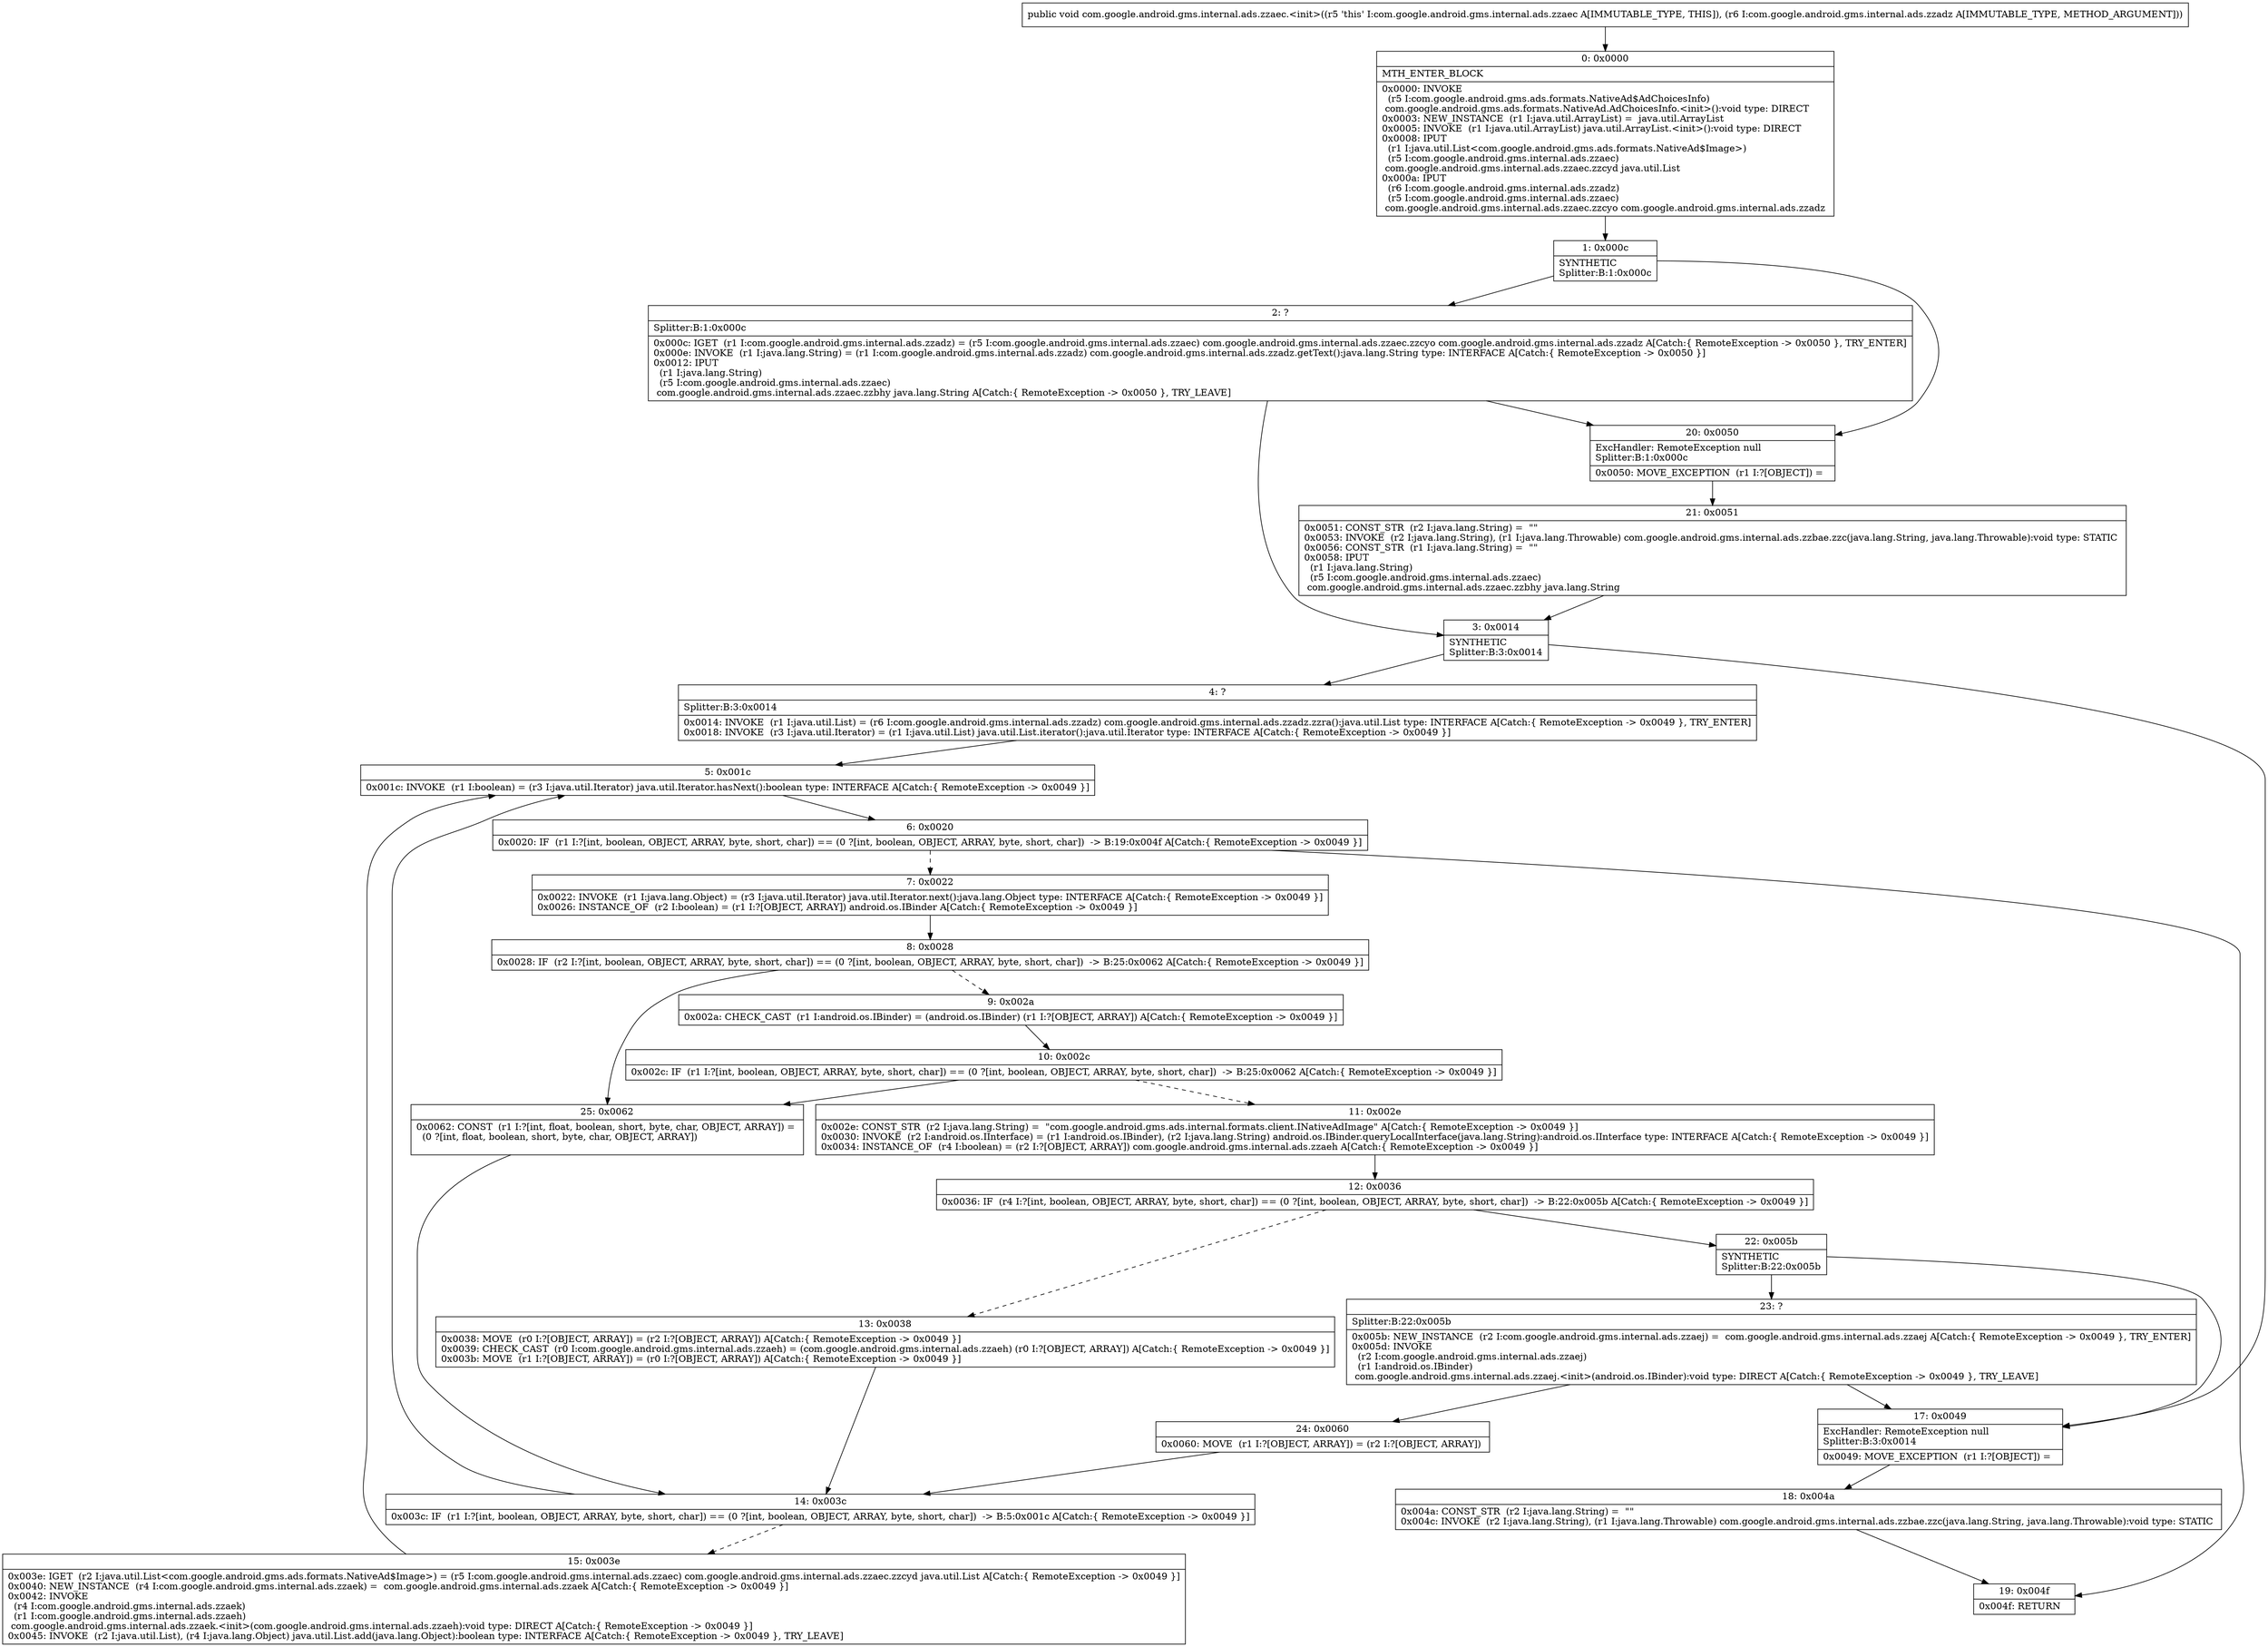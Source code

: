 digraph "CFG forcom.google.android.gms.internal.ads.zzaec.\<init\>(Lcom\/google\/android\/gms\/internal\/ads\/zzadz;)V" {
Node_0 [shape=record,label="{0\:\ 0x0000|MTH_ENTER_BLOCK\l|0x0000: INVOKE  \l  (r5 I:com.google.android.gms.ads.formats.NativeAd$AdChoicesInfo)\l com.google.android.gms.ads.formats.NativeAd.AdChoicesInfo.\<init\>():void type: DIRECT \l0x0003: NEW_INSTANCE  (r1 I:java.util.ArrayList) =  java.util.ArrayList \l0x0005: INVOKE  (r1 I:java.util.ArrayList) java.util.ArrayList.\<init\>():void type: DIRECT \l0x0008: IPUT  \l  (r1 I:java.util.List\<com.google.android.gms.ads.formats.NativeAd$Image\>)\l  (r5 I:com.google.android.gms.internal.ads.zzaec)\l com.google.android.gms.internal.ads.zzaec.zzcyd java.util.List \l0x000a: IPUT  \l  (r6 I:com.google.android.gms.internal.ads.zzadz)\l  (r5 I:com.google.android.gms.internal.ads.zzaec)\l com.google.android.gms.internal.ads.zzaec.zzcyo com.google.android.gms.internal.ads.zzadz \l}"];
Node_1 [shape=record,label="{1\:\ 0x000c|SYNTHETIC\lSplitter:B:1:0x000c\l}"];
Node_2 [shape=record,label="{2\:\ ?|Splitter:B:1:0x000c\l|0x000c: IGET  (r1 I:com.google.android.gms.internal.ads.zzadz) = (r5 I:com.google.android.gms.internal.ads.zzaec) com.google.android.gms.internal.ads.zzaec.zzcyo com.google.android.gms.internal.ads.zzadz A[Catch:\{ RemoteException \-\> 0x0050 \}, TRY_ENTER]\l0x000e: INVOKE  (r1 I:java.lang.String) = (r1 I:com.google.android.gms.internal.ads.zzadz) com.google.android.gms.internal.ads.zzadz.getText():java.lang.String type: INTERFACE A[Catch:\{ RemoteException \-\> 0x0050 \}]\l0x0012: IPUT  \l  (r1 I:java.lang.String)\l  (r5 I:com.google.android.gms.internal.ads.zzaec)\l com.google.android.gms.internal.ads.zzaec.zzbhy java.lang.String A[Catch:\{ RemoteException \-\> 0x0050 \}, TRY_LEAVE]\l}"];
Node_3 [shape=record,label="{3\:\ 0x0014|SYNTHETIC\lSplitter:B:3:0x0014\l}"];
Node_4 [shape=record,label="{4\:\ ?|Splitter:B:3:0x0014\l|0x0014: INVOKE  (r1 I:java.util.List) = (r6 I:com.google.android.gms.internal.ads.zzadz) com.google.android.gms.internal.ads.zzadz.zzra():java.util.List type: INTERFACE A[Catch:\{ RemoteException \-\> 0x0049 \}, TRY_ENTER]\l0x0018: INVOKE  (r3 I:java.util.Iterator) = (r1 I:java.util.List) java.util.List.iterator():java.util.Iterator type: INTERFACE A[Catch:\{ RemoteException \-\> 0x0049 \}]\l}"];
Node_5 [shape=record,label="{5\:\ 0x001c|0x001c: INVOKE  (r1 I:boolean) = (r3 I:java.util.Iterator) java.util.Iterator.hasNext():boolean type: INTERFACE A[Catch:\{ RemoteException \-\> 0x0049 \}]\l}"];
Node_6 [shape=record,label="{6\:\ 0x0020|0x0020: IF  (r1 I:?[int, boolean, OBJECT, ARRAY, byte, short, char]) == (0 ?[int, boolean, OBJECT, ARRAY, byte, short, char])  \-\> B:19:0x004f A[Catch:\{ RemoteException \-\> 0x0049 \}]\l}"];
Node_7 [shape=record,label="{7\:\ 0x0022|0x0022: INVOKE  (r1 I:java.lang.Object) = (r3 I:java.util.Iterator) java.util.Iterator.next():java.lang.Object type: INTERFACE A[Catch:\{ RemoteException \-\> 0x0049 \}]\l0x0026: INSTANCE_OF  (r2 I:boolean) = (r1 I:?[OBJECT, ARRAY]) android.os.IBinder A[Catch:\{ RemoteException \-\> 0x0049 \}]\l}"];
Node_8 [shape=record,label="{8\:\ 0x0028|0x0028: IF  (r2 I:?[int, boolean, OBJECT, ARRAY, byte, short, char]) == (0 ?[int, boolean, OBJECT, ARRAY, byte, short, char])  \-\> B:25:0x0062 A[Catch:\{ RemoteException \-\> 0x0049 \}]\l}"];
Node_9 [shape=record,label="{9\:\ 0x002a|0x002a: CHECK_CAST  (r1 I:android.os.IBinder) = (android.os.IBinder) (r1 I:?[OBJECT, ARRAY]) A[Catch:\{ RemoteException \-\> 0x0049 \}]\l}"];
Node_10 [shape=record,label="{10\:\ 0x002c|0x002c: IF  (r1 I:?[int, boolean, OBJECT, ARRAY, byte, short, char]) == (0 ?[int, boolean, OBJECT, ARRAY, byte, short, char])  \-\> B:25:0x0062 A[Catch:\{ RemoteException \-\> 0x0049 \}]\l}"];
Node_11 [shape=record,label="{11\:\ 0x002e|0x002e: CONST_STR  (r2 I:java.lang.String) =  \"com.google.android.gms.ads.internal.formats.client.INativeAdImage\" A[Catch:\{ RemoteException \-\> 0x0049 \}]\l0x0030: INVOKE  (r2 I:android.os.IInterface) = (r1 I:android.os.IBinder), (r2 I:java.lang.String) android.os.IBinder.queryLocalInterface(java.lang.String):android.os.IInterface type: INTERFACE A[Catch:\{ RemoteException \-\> 0x0049 \}]\l0x0034: INSTANCE_OF  (r4 I:boolean) = (r2 I:?[OBJECT, ARRAY]) com.google.android.gms.internal.ads.zzaeh A[Catch:\{ RemoteException \-\> 0x0049 \}]\l}"];
Node_12 [shape=record,label="{12\:\ 0x0036|0x0036: IF  (r4 I:?[int, boolean, OBJECT, ARRAY, byte, short, char]) == (0 ?[int, boolean, OBJECT, ARRAY, byte, short, char])  \-\> B:22:0x005b A[Catch:\{ RemoteException \-\> 0x0049 \}]\l}"];
Node_13 [shape=record,label="{13\:\ 0x0038|0x0038: MOVE  (r0 I:?[OBJECT, ARRAY]) = (r2 I:?[OBJECT, ARRAY]) A[Catch:\{ RemoteException \-\> 0x0049 \}]\l0x0039: CHECK_CAST  (r0 I:com.google.android.gms.internal.ads.zzaeh) = (com.google.android.gms.internal.ads.zzaeh) (r0 I:?[OBJECT, ARRAY]) A[Catch:\{ RemoteException \-\> 0x0049 \}]\l0x003b: MOVE  (r1 I:?[OBJECT, ARRAY]) = (r0 I:?[OBJECT, ARRAY]) A[Catch:\{ RemoteException \-\> 0x0049 \}]\l}"];
Node_14 [shape=record,label="{14\:\ 0x003c|0x003c: IF  (r1 I:?[int, boolean, OBJECT, ARRAY, byte, short, char]) == (0 ?[int, boolean, OBJECT, ARRAY, byte, short, char])  \-\> B:5:0x001c A[Catch:\{ RemoteException \-\> 0x0049 \}]\l}"];
Node_15 [shape=record,label="{15\:\ 0x003e|0x003e: IGET  (r2 I:java.util.List\<com.google.android.gms.ads.formats.NativeAd$Image\>) = (r5 I:com.google.android.gms.internal.ads.zzaec) com.google.android.gms.internal.ads.zzaec.zzcyd java.util.List A[Catch:\{ RemoteException \-\> 0x0049 \}]\l0x0040: NEW_INSTANCE  (r4 I:com.google.android.gms.internal.ads.zzaek) =  com.google.android.gms.internal.ads.zzaek A[Catch:\{ RemoteException \-\> 0x0049 \}]\l0x0042: INVOKE  \l  (r4 I:com.google.android.gms.internal.ads.zzaek)\l  (r1 I:com.google.android.gms.internal.ads.zzaeh)\l com.google.android.gms.internal.ads.zzaek.\<init\>(com.google.android.gms.internal.ads.zzaeh):void type: DIRECT A[Catch:\{ RemoteException \-\> 0x0049 \}]\l0x0045: INVOKE  (r2 I:java.util.List), (r4 I:java.lang.Object) java.util.List.add(java.lang.Object):boolean type: INTERFACE A[Catch:\{ RemoteException \-\> 0x0049 \}, TRY_LEAVE]\l}"];
Node_17 [shape=record,label="{17\:\ 0x0049|ExcHandler: RemoteException null\lSplitter:B:3:0x0014\l|0x0049: MOVE_EXCEPTION  (r1 I:?[OBJECT]) =  \l}"];
Node_18 [shape=record,label="{18\:\ 0x004a|0x004a: CONST_STR  (r2 I:java.lang.String) =  \"\" \l0x004c: INVOKE  (r2 I:java.lang.String), (r1 I:java.lang.Throwable) com.google.android.gms.internal.ads.zzbae.zzc(java.lang.String, java.lang.Throwable):void type: STATIC \l}"];
Node_19 [shape=record,label="{19\:\ 0x004f|0x004f: RETURN   \l}"];
Node_20 [shape=record,label="{20\:\ 0x0050|ExcHandler: RemoteException null\lSplitter:B:1:0x000c\l|0x0050: MOVE_EXCEPTION  (r1 I:?[OBJECT]) =  \l}"];
Node_21 [shape=record,label="{21\:\ 0x0051|0x0051: CONST_STR  (r2 I:java.lang.String) =  \"\" \l0x0053: INVOKE  (r2 I:java.lang.String), (r1 I:java.lang.Throwable) com.google.android.gms.internal.ads.zzbae.zzc(java.lang.String, java.lang.Throwable):void type: STATIC \l0x0056: CONST_STR  (r1 I:java.lang.String) =  \"\" \l0x0058: IPUT  \l  (r1 I:java.lang.String)\l  (r5 I:com.google.android.gms.internal.ads.zzaec)\l com.google.android.gms.internal.ads.zzaec.zzbhy java.lang.String \l}"];
Node_22 [shape=record,label="{22\:\ 0x005b|SYNTHETIC\lSplitter:B:22:0x005b\l}"];
Node_23 [shape=record,label="{23\:\ ?|Splitter:B:22:0x005b\l|0x005b: NEW_INSTANCE  (r2 I:com.google.android.gms.internal.ads.zzaej) =  com.google.android.gms.internal.ads.zzaej A[Catch:\{ RemoteException \-\> 0x0049 \}, TRY_ENTER]\l0x005d: INVOKE  \l  (r2 I:com.google.android.gms.internal.ads.zzaej)\l  (r1 I:android.os.IBinder)\l com.google.android.gms.internal.ads.zzaej.\<init\>(android.os.IBinder):void type: DIRECT A[Catch:\{ RemoteException \-\> 0x0049 \}, TRY_LEAVE]\l}"];
Node_24 [shape=record,label="{24\:\ 0x0060|0x0060: MOVE  (r1 I:?[OBJECT, ARRAY]) = (r2 I:?[OBJECT, ARRAY]) \l}"];
Node_25 [shape=record,label="{25\:\ 0x0062|0x0062: CONST  (r1 I:?[int, float, boolean, short, byte, char, OBJECT, ARRAY]) = \l  (0 ?[int, float, boolean, short, byte, char, OBJECT, ARRAY])\l \l}"];
MethodNode[shape=record,label="{public void com.google.android.gms.internal.ads.zzaec.\<init\>((r5 'this' I:com.google.android.gms.internal.ads.zzaec A[IMMUTABLE_TYPE, THIS]), (r6 I:com.google.android.gms.internal.ads.zzadz A[IMMUTABLE_TYPE, METHOD_ARGUMENT])) }"];
MethodNode -> Node_0;
Node_0 -> Node_1;
Node_1 -> Node_2;
Node_1 -> Node_20;
Node_2 -> Node_3;
Node_2 -> Node_20;
Node_3 -> Node_4;
Node_3 -> Node_17;
Node_4 -> Node_5;
Node_5 -> Node_6;
Node_6 -> Node_7[style=dashed];
Node_6 -> Node_19;
Node_7 -> Node_8;
Node_8 -> Node_9[style=dashed];
Node_8 -> Node_25;
Node_9 -> Node_10;
Node_10 -> Node_11[style=dashed];
Node_10 -> Node_25;
Node_11 -> Node_12;
Node_12 -> Node_13[style=dashed];
Node_12 -> Node_22;
Node_13 -> Node_14;
Node_14 -> Node_5;
Node_14 -> Node_15[style=dashed];
Node_15 -> Node_5;
Node_17 -> Node_18;
Node_18 -> Node_19;
Node_20 -> Node_21;
Node_21 -> Node_3;
Node_22 -> Node_23;
Node_22 -> Node_17;
Node_23 -> Node_24;
Node_23 -> Node_17;
Node_24 -> Node_14;
Node_25 -> Node_14;
}

